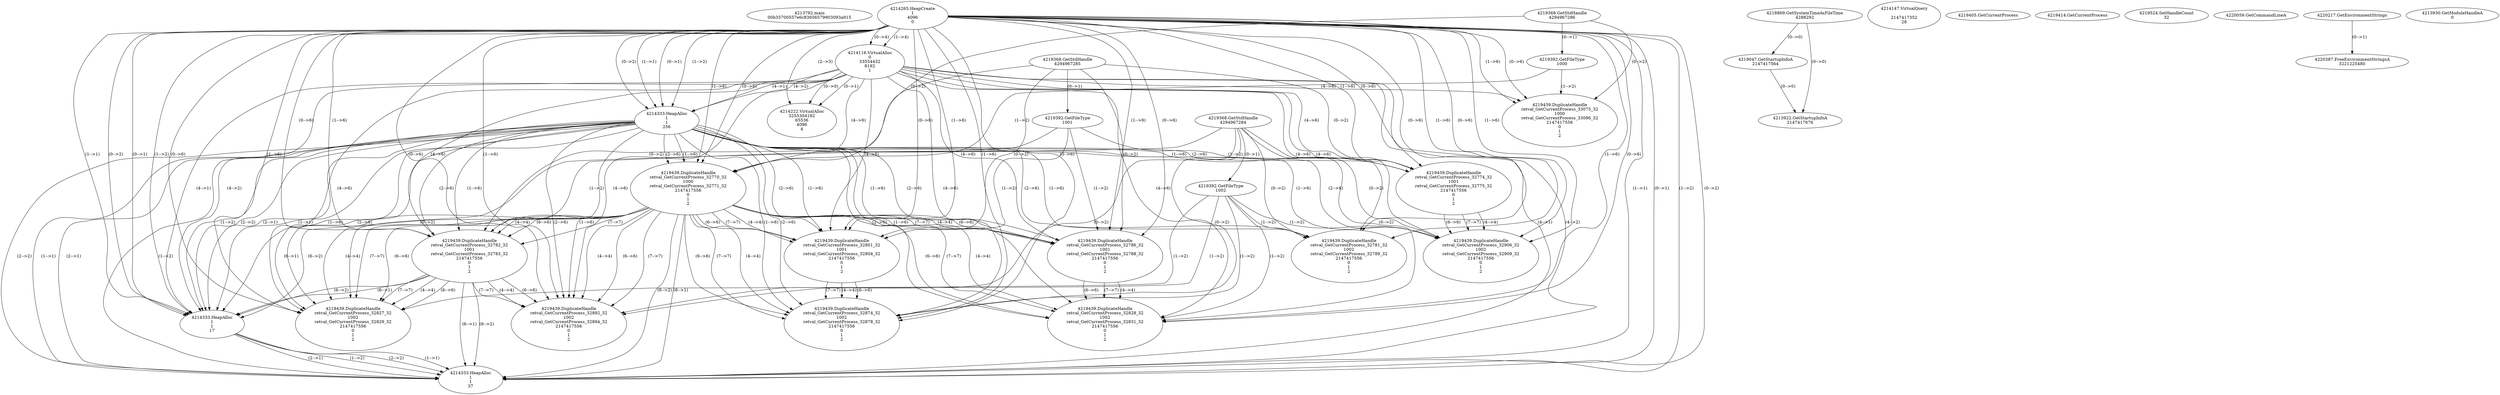 // Global SCDG with merge call
digraph {
	0 [label="4213792.main
00b35700557e6c83656579903093a915"]
	1 [label="4214265.HeapCreate
1
4096
0"]
	2 [label="4218869.GetSystemTimeAsFileTime
4288292"]
	3 [label="4214116.VirtualAlloc
0
33554432
8192
1"]
	1 -> 3 [label="(1-->4)"]
	1 -> 3 [label="(0-->4)"]
	4 [label="4214147.VirtualQuery

2147417352
28"]
	5 [label="4214222.VirtualAlloc
3255304192
65536
4096
4"]
	3 -> 5 [label="(0-->1)"]
	1 -> 5 [label="(2-->3)"]
	3 -> 5 [label="(0-->0)"]
	6 [label="4219047.GetStartupInfoA
2147417564"]
	2 -> 6 [label="(0-->0)"]
	7 [label="4219368.GetStdHandle
4294967286"]
	8 [label="4219392.GetFileType
1000"]
	7 -> 8 [label="(0-->1)"]
	9 [label="4219405.GetCurrentProcess
"]
	10 [label="4219414.GetCurrentProcess
"]
	11 [label="4219439.DuplicateHandle
retval_GetCurrentProcess_33075_32
1000
retval_GetCurrentProcess_33096_32
2147417556
0
1
2"]
	7 -> 11 [label="(0-->2)"]
	8 -> 11 [label="(1-->2)"]
	1 -> 11 [label="(1-->6)"]
	1 -> 11 [label="(0-->6)"]
	3 -> 11 [label="(4-->6)"]
	12 [label="4219368.GetStdHandle
4294967285"]
	13 [label="4214333.HeapAlloc
1
1
256"]
	1 -> 13 [label="(1-->1)"]
	1 -> 13 [label="(0-->1)"]
	3 -> 13 [label="(4-->1)"]
	1 -> 13 [label="(1-->2)"]
	1 -> 13 [label="(0-->2)"]
	3 -> 13 [label="(4-->2)"]
	14 [label="4219439.DuplicateHandle
retval_GetCurrentProcess_32770_32
1000
retval_GetCurrentProcess_32771_32
2147417556
0
1
2"]
	7 -> 14 [label="(0-->2)"]
	8 -> 14 [label="(1-->2)"]
	1 -> 14 [label="(1-->6)"]
	1 -> 14 [label="(0-->6)"]
	3 -> 14 [label="(4-->6)"]
	13 -> 14 [label="(1-->6)"]
	13 -> 14 [label="(2-->6)"]
	15 [label="4219392.GetFileType
1001"]
	12 -> 15 [label="(0-->1)"]
	16 [label="4219439.DuplicateHandle
retval_GetCurrentProcess_32782_32
1001
retval_GetCurrentProcess_32783_32
2147417556
0
1
2"]
	12 -> 16 [label="(0-->2)"]
	15 -> 16 [label="(1-->2)"]
	14 -> 16 [label="(4-->4)"]
	1 -> 16 [label="(1-->6)"]
	1 -> 16 [label="(0-->6)"]
	3 -> 16 [label="(4-->6)"]
	13 -> 16 [label="(1-->6)"]
	13 -> 16 [label="(2-->6)"]
	14 -> 16 [label="(6-->6)"]
	14 -> 16 [label="(7-->7)"]
	17 [label="4219368.GetStdHandle
4294967284"]
	18 [label="4219392.GetFileType
1002"]
	17 -> 18 [label="(0-->1)"]
	19 [label="4219524.SetHandleCount
32"]
	20 [label="4220059.GetCommandLineA
"]
	21 [label="4214333.HeapAlloc
1
1
17"]
	1 -> 21 [label="(1-->1)"]
	1 -> 21 [label="(0-->1)"]
	3 -> 21 [label="(4-->1)"]
	13 -> 21 [label="(1-->1)"]
	13 -> 21 [label="(2-->1)"]
	14 -> 21 [label="(6-->1)"]
	16 -> 21 [label="(6-->1)"]
	1 -> 21 [label="(1-->2)"]
	1 -> 21 [label="(0-->2)"]
	3 -> 21 [label="(4-->2)"]
	13 -> 21 [label="(1-->2)"]
	13 -> 21 [label="(2-->2)"]
	14 -> 21 [label="(6-->2)"]
	16 -> 21 [label="(6-->2)"]
	22 [label="4220217.GetEnvironmentStrings
"]
	23 [label="4214333.HeapAlloc
1
1
37"]
	1 -> 23 [label="(1-->1)"]
	1 -> 23 [label="(0-->1)"]
	3 -> 23 [label="(4-->1)"]
	13 -> 23 [label="(1-->1)"]
	13 -> 23 [label="(2-->1)"]
	14 -> 23 [label="(6-->1)"]
	16 -> 23 [label="(6-->1)"]
	21 -> 23 [label="(1-->1)"]
	21 -> 23 [label="(2-->1)"]
	1 -> 23 [label="(1-->2)"]
	1 -> 23 [label="(0-->2)"]
	3 -> 23 [label="(4-->2)"]
	13 -> 23 [label="(1-->2)"]
	13 -> 23 [label="(2-->2)"]
	14 -> 23 [label="(6-->2)"]
	16 -> 23 [label="(6-->2)"]
	21 -> 23 [label="(1-->2)"]
	21 -> 23 [label="(2-->2)"]
	24 [label="4220387.FreeEnvironmentStringsA
3221225480"]
	22 -> 24 [label="(0-->1)"]
	25 [label="4213922.GetStartupInfoA
2147417676"]
	2 -> 25 [label="(0-->0)"]
	6 -> 25 [label="(0-->0)"]
	26 [label="4213930.GetModuleHandleA
0"]
	27 [label="4219439.DuplicateHandle
retval_GetCurrentProcess_32781_32
1002
retval_GetCurrentProcess_32789_32
2147417556
0
1
2"]
	17 -> 27 [label="(0-->2)"]
	18 -> 27 [label="(1-->2)"]
	1 -> 27 [label="(1-->6)"]
	1 -> 27 [label="(0-->6)"]
	3 -> 27 [label="(4-->6)"]
	13 -> 27 [label="(1-->6)"]
	13 -> 27 [label="(2-->6)"]
	28 [label="4219439.DuplicateHandle
retval_GetCurrentProcess_32774_32
1001
retval_GetCurrentProcess_32775_32
2147417556
0
1
2"]
	12 -> 28 [label="(0-->2)"]
	15 -> 28 [label="(1-->2)"]
	1 -> 28 [label="(1-->6)"]
	1 -> 28 [label="(0-->6)"]
	3 -> 28 [label="(4-->6)"]
	13 -> 28 [label="(1-->6)"]
	13 -> 28 [label="(2-->6)"]
	29 [label="4219439.DuplicateHandle
retval_GetCurrentProcess_32906_32
1002
retval_GetCurrentProcess_32909_32
2147417556
0
1
2"]
	17 -> 29 [label="(0-->2)"]
	18 -> 29 [label="(1-->2)"]
	28 -> 29 [label="(4-->4)"]
	1 -> 29 [label="(1-->6)"]
	1 -> 29 [label="(0-->6)"]
	3 -> 29 [label="(4-->6)"]
	13 -> 29 [label="(1-->6)"]
	13 -> 29 [label="(2-->6)"]
	28 -> 29 [label="(6-->6)"]
	28 -> 29 [label="(7-->7)"]
	30 [label="4219439.DuplicateHandle
retval_GetCurrentProcess_32801_32
1001
retval_GetCurrentProcess_32804_32
2147417556
0
1
2"]
	12 -> 30 [label="(0-->2)"]
	15 -> 30 [label="(1-->2)"]
	14 -> 30 [label="(4-->4)"]
	1 -> 30 [label="(1-->6)"]
	1 -> 30 [label="(0-->6)"]
	3 -> 30 [label="(4-->6)"]
	13 -> 30 [label="(1-->6)"]
	13 -> 30 [label="(2-->6)"]
	14 -> 30 [label="(6-->6)"]
	14 -> 30 [label="(7-->7)"]
	31 [label="4219439.DuplicateHandle
retval_GetCurrentProcess_32786_32
1001
retval_GetCurrentProcess_32788_32
2147417556
0
1
2"]
	12 -> 31 [label="(0-->2)"]
	15 -> 31 [label="(1-->2)"]
	14 -> 31 [label="(4-->4)"]
	1 -> 31 [label="(1-->6)"]
	1 -> 31 [label="(0-->6)"]
	3 -> 31 [label="(4-->6)"]
	13 -> 31 [label="(1-->6)"]
	13 -> 31 [label="(2-->6)"]
	14 -> 31 [label="(6-->6)"]
	14 -> 31 [label="(7-->7)"]
	32 [label="4219439.DuplicateHandle
retval_GetCurrentProcess_32828_32
1002
retval_GetCurrentProcess_32831_32
2147417556
0
1
2"]
	17 -> 32 [label="(0-->2)"]
	18 -> 32 [label="(1-->2)"]
	14 -> 32 [label="(4-->4)"]
	31 -> 32 [label="(4-->4)"]
	1 -> 32 [label="(1-->6)"]
	1 -> 32 [label="(0-->6)"]
	3 -> 32 [label="(4-->6)"]
	13 -> 32 [label="(1-->6)"]
	13 -> 32 [label="(2-->6)"]
	14 -> 32 [label="(6-->6)"]
	31 -> 32 [label="(6-->6)"]
	14 -> 32 [label="(7-->7)"]
	31 -> 32 [label="(7-->7)"]
	33 [label="4219439.DuplicateHandle
retval_GetCurrentProcess_32827_32
1002
retval_GetCurrentProcess_32829_32
2147417556
0
1
2"]
	17 -> 33 [label="(0-->2)"]
	18 -> 33 [label="(1-->2)"]
	14 -> 33 [label="(4-->4)"]
	16 -> 33 [label="(4-->4)"]
	1 -> 33 [label="(1-->6)"]
	1 -> 33 [label="(0-->6)"]
	3 -> 33 [label="(4-->6)"]
	13 -> 33 [label="(1-->6)"]
	13 -> 33 [label="(2-->6)"]
	14 -> 33 [label="(6-->6)"]
	16 -> 33 [label="(6-->6)"]
	14 -> 33 [label="(7-->7)"]
	16 -> 33 [label="(7-->7)"]
	34 [label="4219439.DuplicateHandle
retval_GetCurrentProcess_32874_32
1002
retval_GetCurrentProcess_32878_32
2147417556
0
1
2"]
	17 -> 34 [label="(0-->2)"]
	18 -> 34 [label="(1-->2)"]
	14 -> 34 [label="(4-->4)"]
	30 -> 34 [label="(4-->4)"]
	1 -> 34 [label="(1-->6)"]
	1 -> 34 [label="(0-->6)"]
	3 -> 34 [label="(4-->6)"]
	13 -> 34 [label="(1-->6)"]
	13 -> 34 [label="(2-->6)"]
	14 -> 34 [label="(6-->6)"]
	30 -> 34 [label="(6-->6)"]
	14 -> 34 [label="(7-->7)"]
	30 -> 34 [label="(7-->7)"]
	35 [label="4219439.DuplicateHandle
retval_GetCurrentProcess_32892_32
1002
retval_GetCurrentProcess_32894_32
2147417556
0
1
2"]
	17 -> 35 [label="(0-->2)"]
	18 -> 35 [label="(1-->2)"]
	14 -> 35 [label="(4-->4)"]
	16 -> 35 [label="(4-->4)"]
	1 -> 35 [label="(1-->6)"]
	1 -> 35 [label="(0-->6)"]
	3 -> 35 [label="(4-->6)"]
	13 -> 35 [label="(1-->6)"]
	13 -> 35 [label="(2-->6)"]
	14 -> 35 [label="(6-->6)"]
	16 -> 35 [label="(6-->6)"]
	14 -> 35 [label="(7-->7)"]
	16 -> 35 [label="(7-->7)"]
}
